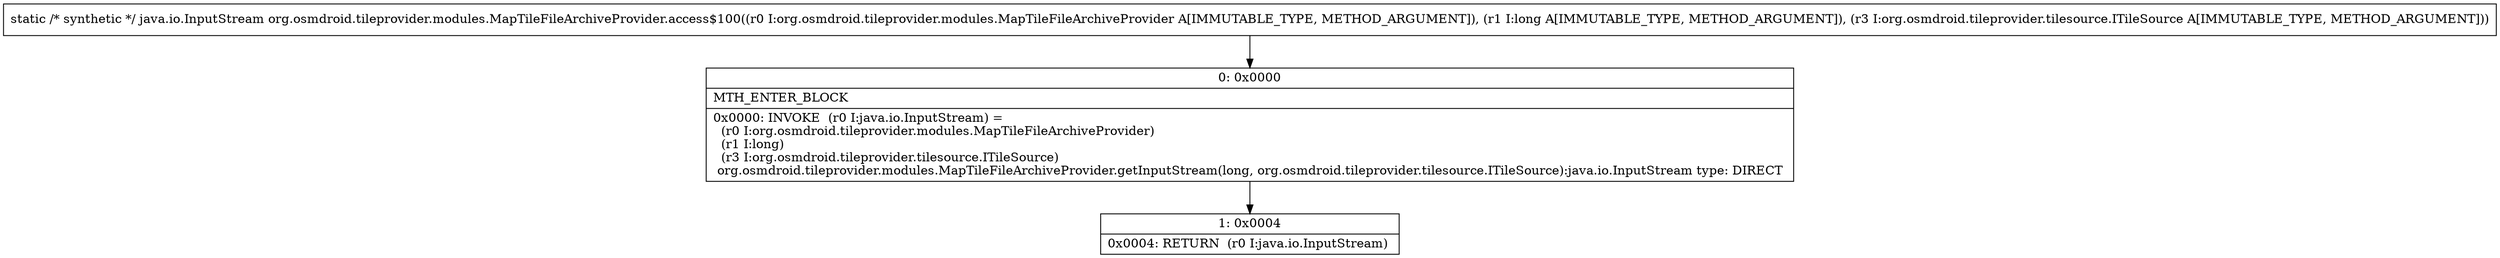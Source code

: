 digraph "CFG fororg.osmdroid.tileprovider.modules.MapTileFileArchiveProvider.access$100(Lorg\/osmdroid\/tileprovider\/modules\/MapTileFileArchiveProvider;JLorg\/osmdroid\/tileprovider\/tilesource\/ITileSource;)Ljava\/io\/InputStream;" {
Node_0 [shape=record,label="{0\:\ 0x0000|MTH_ENTER_BLOCK\l|0x0000: INVOKE  (r0 I:java.io.InputStream) = \l  (r0 I:org.osmdroid.tileprovider.modules.MapTileFileArchiveProvider)\l  (r1 I:long)\l  (r3 I:org.osmdroid.tileprovider.tilesource.ITileSource)\l org.osmdroid.tileprovider.modules.MapTileFileArchiveProvider.getInputStream(long, org.osmdroid.tileprovider.tilesource.ITileSource):java.io.InputStream type: DIRECT \l}"];
Node_1 [shape=record,label="{1\:\ 0x0004|0x0004: RETURN  (r0 I:java.io.InputStream) \l}"];
MethodNode[shape=record,label="{static \/* synthetic *\/ java.io.InputStream org.osmdroid.tileprovider.modules.MapTileFileArchiveProvider.access$100((r0 I:org.osmdroid.tileprovider.modules.MapTileFileArchiveProvider A[IMMUTABLE_TYPE, METHOD_ARGUMENT]), (r1 I:long A[IMMUTABLE_TYPE, METHOD_ARGUMENT]), (r3 I:org.osmdroid.tileprovider.tilesource.ITileSource A[IMMUTABLE_TYPE, METHOD_ARGUMENT])) }"];
MethodNode -> Node_0;
Node_0 -> Node_1;
}

